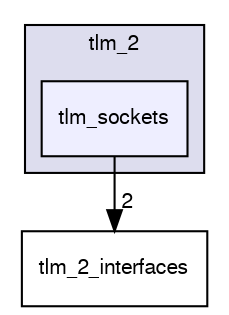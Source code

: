 digraph "tlm_core/tlm_2/tlm_sockets" {
  compound=true
  node [ fontsize="10", fontname="FreeSans"];
  edge [ labelfontsize="10", labelfontname="FreeSans"];
  subgraph clusterdir_9345038caee142a641c3808e66796fc4 {
    graph [ bgcolor="#ddddee", pencolor="black", label="tlm_2" fontname="FreeSans", fontsize="10", URL="dir_9345038caee142a641c3808e66796fc4.html"]
  dir_96e45f98180611878bfbaabd973454d0 [shape=box, label="tlm_sockets", style="filled", fillcolor="#eeeeff", pencolor="black", URL="dir_96e45f98180611878bfbaabd973454d0.html"];
  }
  dir_2b672b167c117538c64dd28adfbb585e [shape=box label="tlm_2_interfaces" URL="dir_2b672b167c117538c64dd28adfbb585e.html"];
  dir_96e45f98180611878bfbaabd973454d0->dir_2b672b167c117538c64dd28adfbb585e [headlabel="2", labeldistance=1.5 headhref="dir_000014_000011.html"];
}
